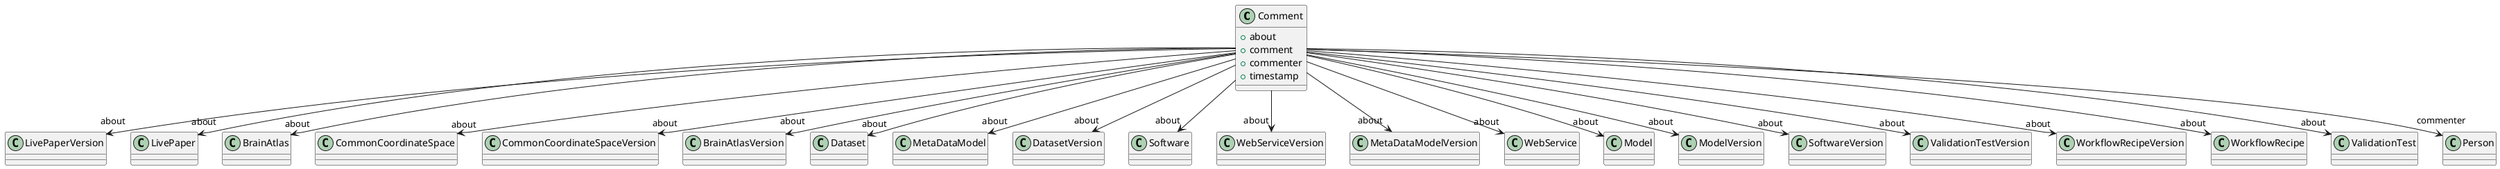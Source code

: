 @startuml
class Comment {
+about
+comment
+commenter
+timestamp

}
Comment -d-> "about" LivePaperVersion
Comment -d-> "about" LivePaper
Comment -d-> "about" BrainAtlas
Comment -d-> "about" CommonCoordinateSpace
Comment -d-> "about" CommonCoordinateSpaceVersion
Comment -d-> "about" BrainAtlasVersion
Comment -d-> "about" Dataset
Comment -d-> "about" MetaDataModel
Comment -d-> "about" DatasetVersion
Comment -d-> "about" Software
Comment -d-> "about" WebServiceVersion
Comment -d-> "about" MetaDataModelVersion
Comment -d-> "about" WebService
Comment -d-> "about" Model
Comment -d-> "about" ModelVersion
Comment -d-> "about" SoftwareVersion
Comment -d-> "about" ValidationTestVersion
Comment -d-> "about" WorkflowRecipeVersion
Comment -d-> "about" WorkflowRecipe
Comment -d-> "about" ValidationTest
Comment -d-> "commenter" Person

@enduml